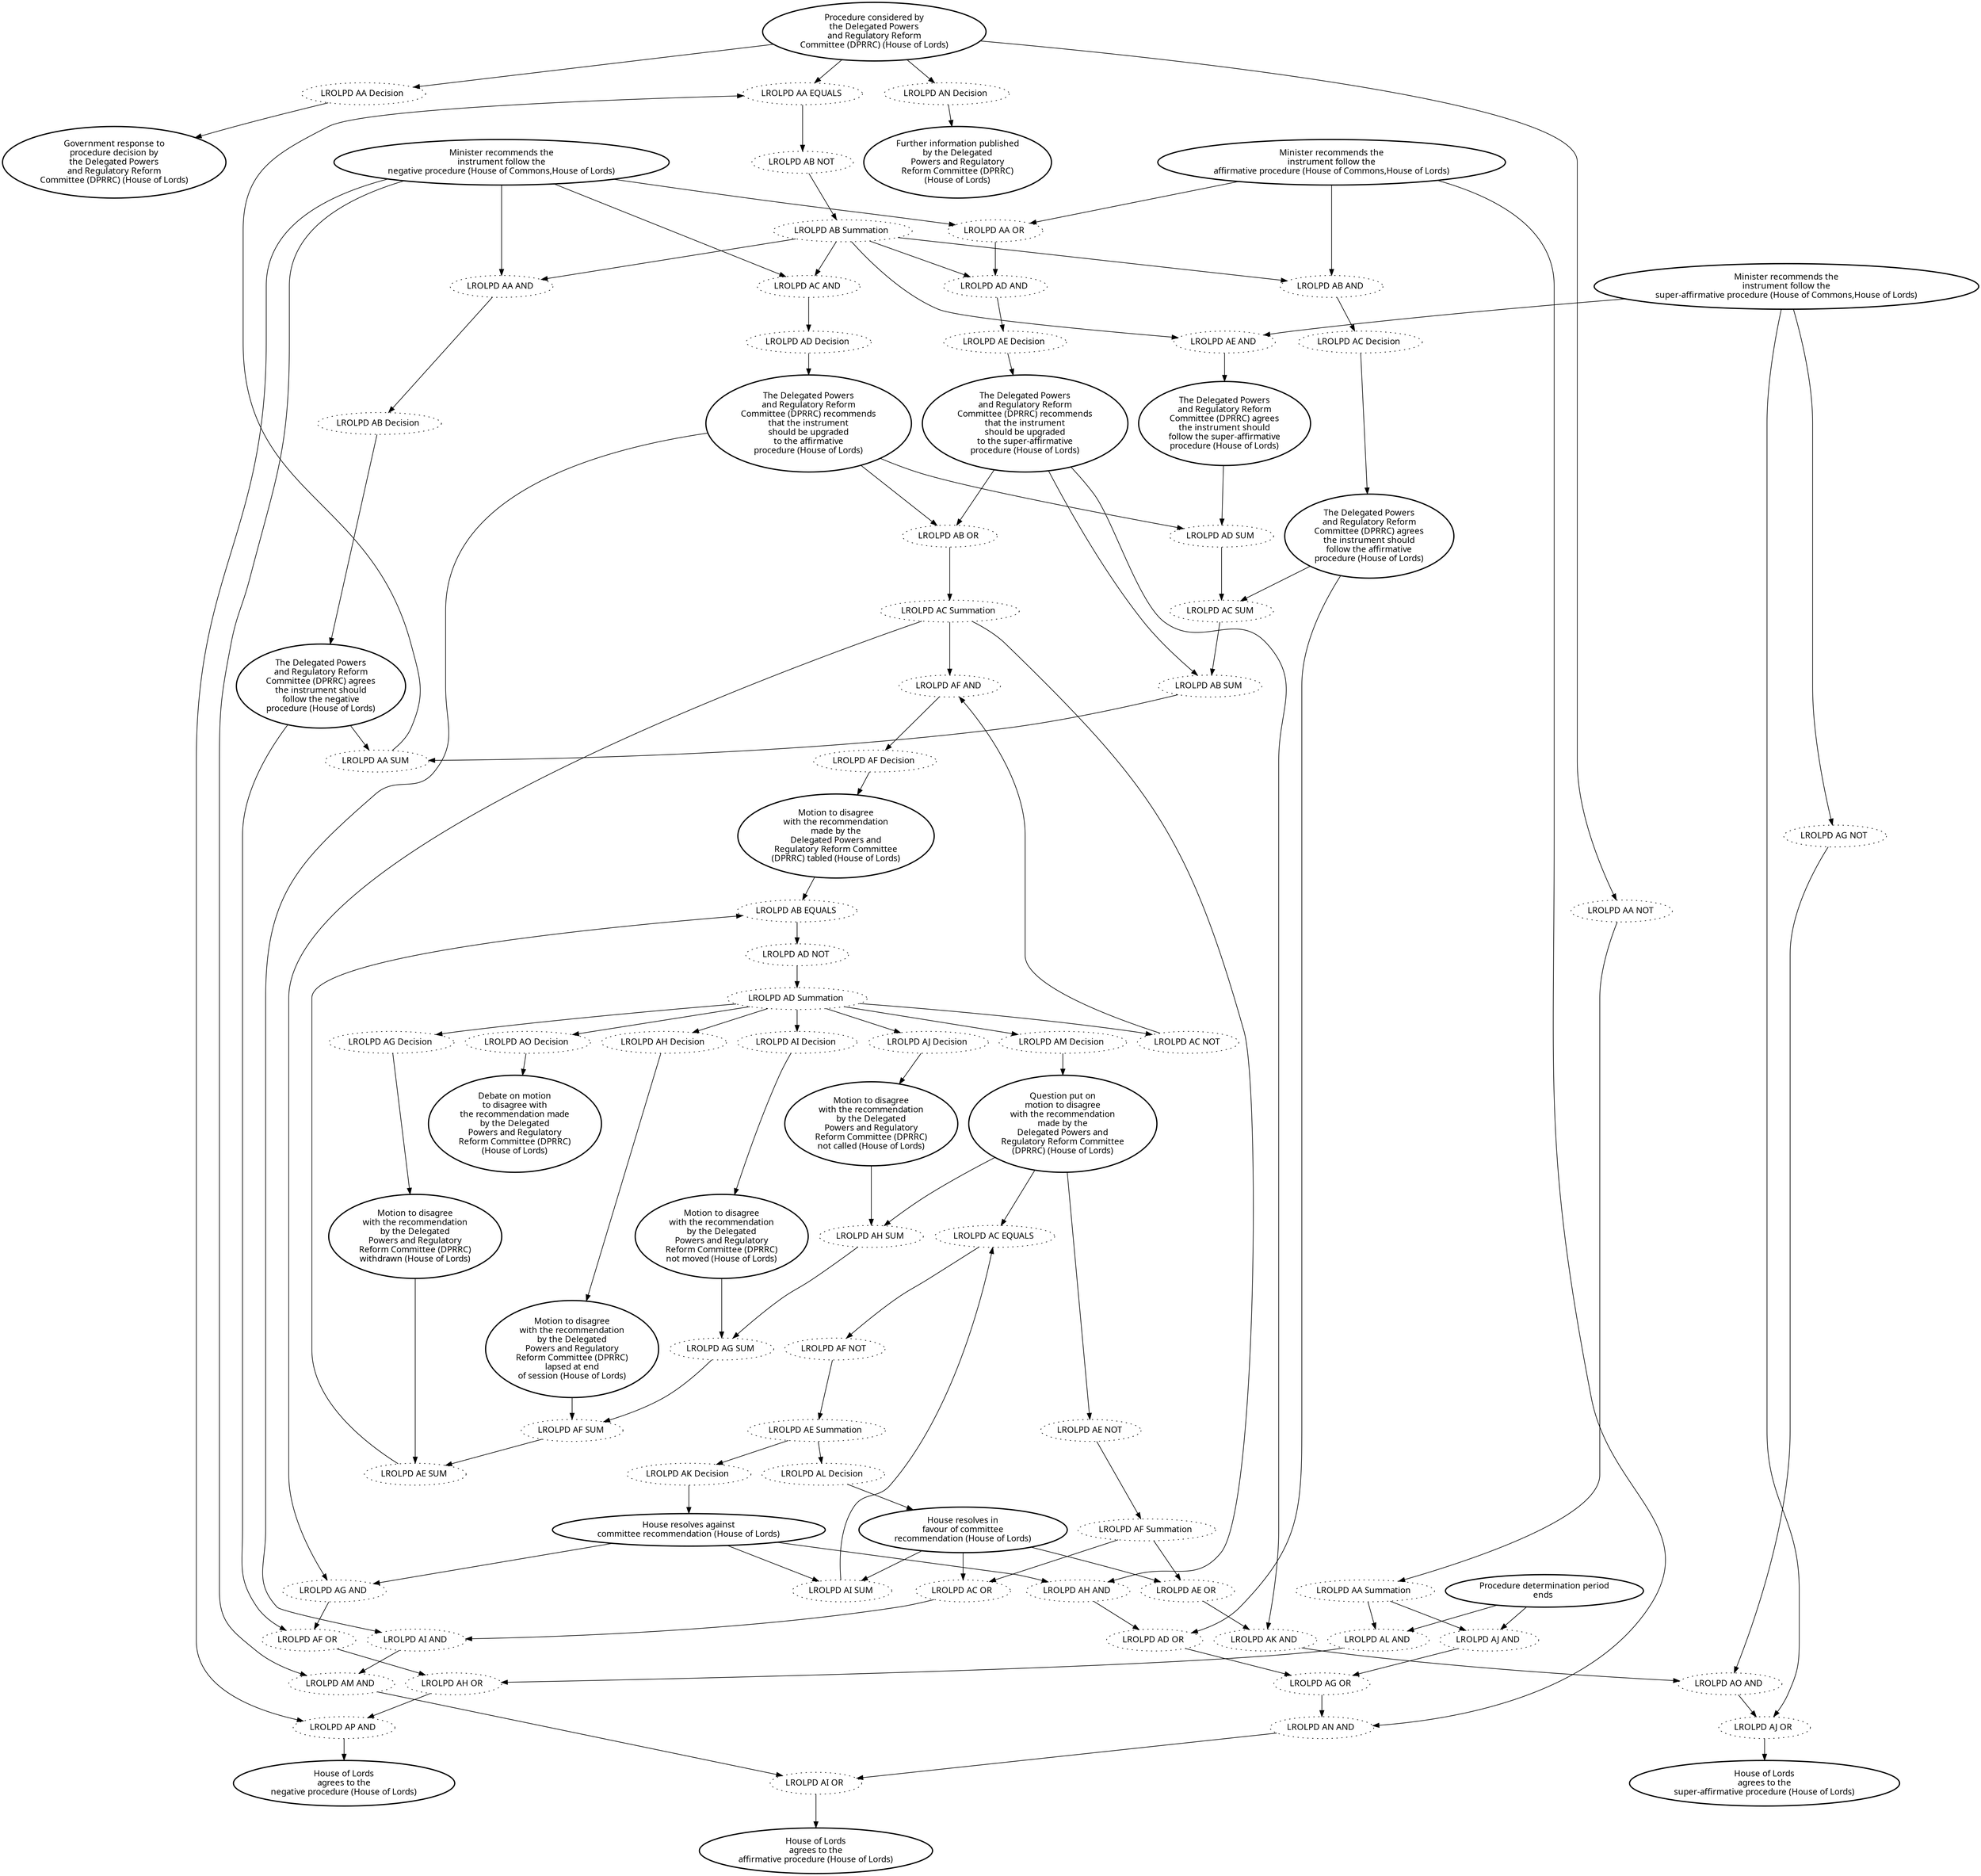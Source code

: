 digraph{graph[fontname="calibri"];node[fontname="calibri"];edge[fontname="calibri"];edge [style=solid, color=black];"1670"->"1616"[label=""];edge[style=solid, color=black];edge [style=solid, color=black];"1671"->"1617"[label=""];edge[style=solid, color=black];edge [style=solid, color=black];"1672"->"1618"[label=""];edge[style=solid, color=black];edge [style=solid, color=black];"1673"->"1619"[label=""];edge[style=solid, color=black];edge [style=solid, color=black];"1674"->"1620"[label=""];edge[style=solid, color=black];edge [style=solid, color=black];"1676"->"1622"[label=""];edge[style=solid, color=black];edge [style=solid, color=black];"1677"->"1623"[label=""];edge[style=solid, color=black];edge [style=solid, color=black];"1678"->"1624"[label=""];edge[style=solid, color=black];edge [style=solid, color=black];"1679"->"1625"[label=""];edge[style=solid, color=black];edge [style=solid, color=black];"1856"->"1626"[label=""];edge[style=solid, color=black];edge [style=solid, color=black];"2282"->"1627"[label=""];edge[style=solid, color=black];edge [style=solid, color=black];"1680"->"1628"[label=""];edge[style=solid, color=black];edge [style=solid, color=black];"1681"->"1629"[label=""];edge[style=solid, color=black];edge [style=solid, color=black];"1663"->"1630"[label=""];edge[style=solid, color=black];edge [style=solid, color=black];"1664"->"1631"[label=""];edge[style=solid, color=black];edge [style=solid, color=black];"1654"->"1632"[label=""];edge[style=solid, color=black];edge [style=solid, color=black];"1666"->"1633"[label=""];edge[style=solid, color=black];edge [style=solid, color=black];"1668"->"1634"[label=""];edge[style=solid, color=black];edge [style=solid, color=black];"1667"->"1635"[label=""];edge[style=solid, color=black];edge [style=solid, color=black];"1631"->"1637"[label=""];edge[style=solid, color=black];edge [style=solid, color=black];"1612"->"1637"[label=""];edge[style=solid, color=black];edge [style=solid, color=black];"1631"->"1638"[label=""];edge[style=solid, color=black];edge [style=solid, color=black];"1613"->"1638"[label=""];edge[style=solid, color=black];edge [style=solid, color=black];"1631"->"1639"[label=""];edge[style=solid, color=black];edge [style=solid, color=black];"1612"->"1639"[label=""];edge[style=solid, color=black];edge [style=solid, color=black];"1631"->"1640"[label=""];edge[style=solid, color=black];edge [style=solid, color=black];"1653"->"1640"[label=""];edge[style=solid, color=black];edge [style=solid, color=black];"1631"->"1641"[label=""];edge[style=solid, color=black];edge [style=solid, color=black];"1614"->"1641"[label=""];edge[style=solid, color=black];edge [style=solid, color=black];"1632"->"1642"[label=""];edge[style=solid, color=black];edge [style=solid, color=black];"1665"->"1642"[label=""];edge[style=solid, color=black];edge [style=solid, color=black];"1632"->"1643"[label=""];edge[style=solid, color=black];edge [style=solid, color=black];"1628"->"1643"[label=""];edge[style=solid, color=black];edge [style=solid, color=black];"1632"->"1644"[label=""];edge[style=solid, color=black];edge [style=solid, color=black];"1628"->"1644"[label=""];edge[style=solid, color=black];edge [style=solid, color=black];"1619"->"1645"[label=""];edge[style=solid, color=black];edge [style=solid, color=black];"1655"->"1645"[label=""];edge[style=solid, color=black];edge [style=solid, color=black];"1630"->"1646"[label=""];edge[style=solid, color=black];edge [style=solid, color=black];"2276"->"1646"[label=""];edge[style=solid, color=black];edge [style=solid, color=black];"1620"->"1647"[label=""];edge[style=solid, color=black];edge [style=solid, color=black];"1657"->"1647"[label=""];edge[style=solid, color=black];edge [style=solid, color=black];"1630"->"1648"[label=""];edge[style=solid, color=black];edge [style=solid, color=black];"2276"->"1648"[label=""];edge[style=solid, color=black];edge [style=solid, color=black];"1612"->"1649"[label=""];edge[style=solid, color=black];edge [style=solid, color=black];"1645"->"1649"[label=""];edge[style=solid, color=black];edge [style=solid, color=black];"1613"->"1650"[label=""];edge[style=solid, color=black];edge [style=solid, color=black];"1659"->"1650"[label=""];edge[style=solid, color=black];edge [style=solid, color=black];"1647"->"1651"[label=""];edge[style=solid, color=black];edge [style=solid, color=black];"1669"->"1651"[label=""];edge[style=solid, color=black];edge [style=solid, color=black];"1612"->"1652"[label=""];edge[style=solid, color=black];edge [style=solid, color=black];"1660"->"1652"[label=""];edge[style=solid, color=black];edge [style=solid, color=black];"1612"->"1653"[label=""];edge[style=solid, color=black];edge [style=solid, color=black];"1613"->"1653"[label=""];edge[style=solid, color=black];edge [style=solid, color=black];"1619"->"1654"[label=""];edge[style=solid, color=black];edge [style=solid, color=black];"1620"->"1654"[label=""];edge[style=solid, color=black];edge [style=solid, color=black];"1635"->"1655"[label=""];edge[style=solid, color=black];edge [style=solid, color=black];"1629"->"1655"[label=""];edge[style=solid, color=black];edge [style=solid, color=black];"1618"->"1656"[label=""];edge[style=solid, color=black];edge [style=solid, color=black];"1644"->"1656"[label=""];edge[style=solid, color=black];edge [style=solid, color=black];"1635"->"1657"[label=""];edge[style=solid, color=black];edge [style=solid, color=black];"1629"->"1657"[label=""];edge[style=solid, color=black];edge [style=solid, color=black];"1617"->"1658"[label=""];edge[style=solid, color=black];edge [style=solid, color=black];"1643"->"1658"[label=""];edge[style=solid, color=black];edge [style=solid, color=black];"1656"->"1659"[label=""];edge[style=solid, color=black];edge [style=solid, color=black];"1646"->"1659"[label=""];edge[style=solid, color=black];edge [style=solid, color=black];"1658"->"1660"[label=""];edge[style=solid, color=black];edge [style=solid, color=black];"1648"->"1660"[label=""];edge[style=solid, color=black];edge [style=solid, color=black];"1649"->"1661"[label=""];edge[style=solid, color=black];edge [style=solid, color=black];"1650"->"1661"[label=""];edge[style=solid, color=black];edge [style=solid, color=black];"1614"->"1662"[label=""];edge[style=solid, color=black];edge [style=solid, color=black];"1651"->"1662"[label=""];edge[style=solid, color=black];edge [style=solid, color=black];"1615"->"1663"[label=""];edge[style=solid, color=black];edge [style=solid, color=black];"1691"->"1664"[label=""];edge[style=solid, color=black];edge [style=solid, color=black];"1633"->"1665"[label=""];edge[style=solid, color=black];edge [style=solid, color=black];"1692"->"1666"[label=""];edge[style=solid, color=black];edge [style=solid, color=black];"1627"->"1667"[label=""];edge[style=solid, color=black];edge [style=solid, color=black];"1693"->"1668"[label=""];edge[style=solid, color=black];edge [style=solid, color=black];"1614"->"1669"[label=""];edge[style=solid, color=black];edge [style=solid, color=black];"1615"->"1670"[label=""];edge[style=solid, color=black];edge [style=solid, color=black];"1637"->"1671"[label=""];edge[style=solid, color=black];edge [style=solid, color=black];"1638"->"1672"[label=""];edge[style=solid, color=black];edge [style=solid, color=black];"1639"->"1673"[label=""];edge[style=solid, color=black];edge [style=solid, color=black];"1640"->"1674"[label=""];edge[style=solid, color=black];edge [style=solid, color=black];"1642"->"1675"[label=""];edge[style=solid, color=black];edge [style=solid, color=black];"1633"->"1676"[label=""];edge[style=solid, color=black];edge [style=solid, color=black];"1633"->"1677"[label=""];edge[style=solid, color=black];edge [style=solid, color=black];"1633"->"1678"[label=""];edge[style=solid, color=black];edge [style=solid, color=black];"1633"->"1679"[label=""];edge[style=solid, color=black];edge [style=solid, color=black];"1634"->"1680"[label=""];edge[style=solid, color=black];edge [style=solid, color=black];"1634"->"1681"[label=""];edge[style=solid, color=black];edge [style=solid, color=black];"1617"->"1682"[label=""];edge[style=solid, color=black];edge [style=solid, color=black];"1683"->"1682"[label=""];edge[style=solid, color=black];edge [style=solid, color=black];"1620"->"1683"[label=""];edge[style=solid, color=black];edge [style=solid, color=black];"1684"->"1683"[label=""];edge[style=solid, color=black];edge [style=solid, color=black];"1618"->"1684"[label=""];edge[style=solid, color=black];edge [style=solid, color=black];"1685"->"1684"[label=""];edge[style=solid, color=black];edge [style=solid, color=black];"2280"->"1685"[label=""];edge[style=solid, color=black];edge [style=solid, color=black];"1619"->"1685"[label=""];edge[style=solid, color=black];edge [style=solid, color=black];"1622"->"1686"[label=""];edge[style=solid, color=black];edge [style=solid, color=black];"1687"->"1686"[label=""];edge[style=solid, color=black];edge [style=solid, color=black];"1623"->"1687"[label=""];edge[style=solid, color=black];edge [style=solid, color=black];"1688"->"1687"[label=""];edge[style=solid, color=black];edge [style=solid, color=black];"1624"->"1688"[label=""];edge[style=solid, color=black];edge [style=solid, color=black];"1689"->"1688"[label=""];edge[style=solid, color=black];edge [style=solid, color=black];"1627"->"1689"[label=""];edge[style=solid, color=black];edge [style=solid, color=black];"1625"->"1689"[label=""];edge[style=solid, color=black];edge [style=solid, color=black];"1628"->"1690"[label=""];edge[style=solid, color=black];edge [style=solid, color=black];"1629"->"1690"[label=""];edge[style=solid, color=black];edge [style=solid, color=black];"1615"->"1691"[label=""];edge[style=solid, color=black];edge [style=solid, color=black];"1682"->"1691"[label=""];edge[style=solid, color=black];edge [style=solid, color=black];"1686"->"1692"[label=""];edge[style=solid, color=black];edge [style=solid, color=black];"2283"->"1692"[label=""];edge[style=solid, color=black];edge [style=solid, color=black];"1627"->"1693"[label=""];edge[style=solid, color=black];edge [style=solid, color=black];"1690"->"1693"[label=""];edge[style=solid, color=black];edge [style=solid, color=black];"1652"->"1850"[label=""];edge[style=solid, color=black];edge [style=solid, color=black];"1661"->"1851"[label=""];edge[style=solid, color=black];edge [style=solid, color=black];"1662"->"1852"[label=""];edge[style=solid, color=black];edge [style=solid, color=black];"1854"->"1853"[label=""];edge[style=solid, color=black];edge [style=solid, color=black];"1615"->"1854"[label=""];edge[style=solid, color=black];edge [style=solid, color=black];"1633"->"1856"[label=""];edge[style=solid, color=black];edge [style=solid, color=black];"1641"->"2280"[label=""];edge[style=solid, color=black];edge [style=solid, color=black];"1633"->"2282"[label=""];edge[style=solid, color=black];edge [style=solid, color=black];"1675"->"2283"[label=""];edge[style=solid, color=black];"1670" [label="LROLPD AA Decision ", style=dotted];"1671" [label="LROLPD AB Decision ", style=dotted];"1672" [label="LROLPD AC Decision ", style=dotted];"1673" [label="LROLPD AD Decision ", style=dotted];"1674" [label="LROLPD AE Decision ", style=dotted];"1676" [label="LROLPD AG Decision ", style=dotted];"1677" [label="LROLPD AH Decision ", style=dotted];"1678" [label="LROLPD AI Decision ", style=dotted];"1679" [label="LROLPD AJ Decision ", style=dotted];"1856" [label="LROLPD AO Decision ", style=dotted];"2282" [label="LROLPD AM Decision ", style=dotted];"1680" [label="LROLPD AK Decision ", style=dotted];"1681" [label="LROLPD AL Decision ", style=dotted];"1663" [label="LROLPD AA NOT ", style=dotted];"1664" [label="LROLPD AB NOT ", style=dotted];"1654" [label="LROLPD AB OR ", style=dotted];"1666" [label="LROLPD AD NOT ", style=dotted];"1668" [label="LROLPD AF NOT ", style=dotted];"1667" [label="LROLPD AE NOT ", style=dotted];"1631" [label="LROLPD AB Summation ", style=dotted];"1612" [label="Minister recommends the\ninstrument follow the\nnegative procedure (House of Commons,House of Lords)", style=bold];"1613" [label="Minister recommends the\ninstrument follow the\naffirmative procedure (House of Commons,House of Lords)", style=bold];"1653" [label="LROLPD AA OR ", style=dotted];"1614" [label="Minister recommends the\ninstrument follow the\nsuper-affirmative procedure (House of Commons,House of Lords)", style=bold];"1632" [label="LROLPD AC Summation ", style=dotted];"1665" [label="LROLPD AC NOT ", style=dotted];"1628" [label="House resolves against\ncommittee recommendation (House of Lords)", style=bold];"1619" [label="The Delegated Powers\nand Regulatory Reform\nCommittee (DPRRC) recommends\nthat the instrument\nshould be upgraded\nto the affirmative\nprocedure (House of Lords)", style=bold];"1655" [label="LROLPD AC OR ", style=dotted];"1630" [label="LROLPD AA Summation ", style=dotted];"2276" [label="Procedure determination period\nends ", style=bold];"1620" [label="The Delegated Powers\nand Regulatory Reform\nCommittee (DPRRC) recommends\nthat the instrument\nshould be upgraded\nto the super-affirmative\nprocedure (House of Lords)", style=bold];"1657" [label="LROLPD AE OR ", style=dotted];"1645" [label="LROLPD AI AND ", style=dotted];"1659" [label="LROLPD AG OR ", style=dotted];"1647" [label="LROLPD AK AND ", style=dotted];"1669" [label="LROLPD AG NOT ", style=dotted];"1660" [label="LROLPD AH OR ", style=dotted];"1635" [label="LROLPD AF Summation ", style=dotted];"1629" [label="House resolves in\nfavour of committee\nrecommendation (House of Lords)", style=bold];"1618" [label="The Delegated Powers\nand Regulatory Reform\nCommittee (DPRRC) agrees\nthe instrument should\nfollow the affirmative\nprocedure (House of Lords)", style=bold];"1644" [label="LROLPD AH AND ", style=dotted];"1617" [label="The Delegated Powers\nand Regulatory Reform\nCommittee (DPRRC) agrees\nthe instrument should\nfollow the negative\nprocedure (House of Lords)", style=bold];"1643" [label="LROLPD AG AND ", style=dotted];"1656" [label="LROLPD AD OR ", style=dotted];"1646" [label="LROLPD AJ AND ", style=dotted];"1658" [label="LROLPD AF OR ", style=dotted];"1648" [label="LROLPD AL AND ", style=dotted];"1649" [label="LROLPD AM AND ", style=dotted];"1650" [label="LROLPD AN AND ", style=dotted];"1651" [label="LROLPD AO AND ", style=dotted];"1615" [label="Procedure considered by\nthe Delegated Powers\nand Regulatory Reform\nCommittee (DPRRC) (House of Lords)", style=bold];"1691" [label="LROLPD AA EQUALS ", style=dotted];"1633" [label="LROLPD AD Summation ", style=dotted];"1692" [label="LROLPD AB EQUALS ", style=dotted];"1627" [label="Question put on\nmotion to disagree\nwith the recommendation\nmade by the\nDelegated Powers and\nRegulatory Reform Committee\n(DPRRC) (House of Lords)", style=bold];"1693" [label="LROLPD AC EQUALS ", style=dotted];"1637" [label="LROLPD AA AND ", style=dotted];"1638" [label="LROLPD AB AND ", style=dotted];"1639" [label="LROLPD AC AND ", style=dotted];"1640" [label="LROLPD AD AND ", style=dotted];"1642" [label="LROLPD AF AND ", style=dotted];"1634" [label="LROLPD AE Summation ", style=dotted];"1683" [label="LROLPD AB SUM ", style=dotted];"1684" [label="LROLPD AC SUM ", style=dotted];"1685" [label="LROLPD AD SUM ", style=dotted];"2280" [label="The Delegated Powers\nand Regulatory Reform\nCommittee (DPRRC) agrees\nthe instrument should\nfollow the super-affirmative\nprocedure (House of Lords)", style=bold];"1622" [label="Motion to disagree\nwith the recommendation\nby the Delegated\nPowers and Regulatory\nReform Committee (DPRRC)\nwithdrawn (House of Lords)", style=bold];"1687" [label="LROLPD AF SUM ", style=dotted];"1623" [label="Motion to disagree\nwith the recommendation\nby the Delegated\nPowers and Regulatory\nReform Committee (DPRRC)\nlapsed at end\nof session (House of Lords)", style=bold];"1688" [label="LROLPD AG SUM ", style=dotted];"1624" [label="Motion to disagree\nwith the recommendation\nby the Delegated\nPowers and Regulatory\nReform Committee (DPRRC)\nnot moved (House of Lords)", style=bold];"1689" [label="LROLPD AH SUM ", style=dotted];"1625" [label="Motion to disagree\nwith the recommendation\nby the Delegated\nPowers and Regulatory\nReform Committee (DPRRC)\nnot called (House of Lords)", style=bold];"1682" [label="LROLPD AA SUM ", style=dotted];"1686" [label="LROLPD AE SUM ", style=dotted];"2283" [label="Motion to disagree\nwith the recommendation\nmade by the\nDelegated Powers and\nRegulatory Reform Committee\n(DPRRC) tabled (House of Lords)", style=bold];"1690" [label="LROLPD AI SUM ", style=dotted];"1652" [label="LROLPD AP AND ", style=dotted];"1661" [label="LROLPD AI OR ", style=dotted];"1662" [label="LROLPD AJ OR ", style=dotted];"1854" [label="LROLPD AN Decision ", style=dotted];"1641" [label="LROLPD AE AND ", style=dotted];"1675" [label="LROLPD AF Decision ", style=dotted];"1616" [label="Government response to\nprocedure decision by\nthe Delegated Powers\nand Regulatory Reform\nCommittee (DPRRC) (House of Lords)", style=bold];"1626" [label="Debate on motion\nto disagree with\nthe recommendation made\nby the Delegated\nPowers and Regulatory\nReform Committee (DPRRC)\n(House of Lords)", style=bold];"1850" [label="House of Lords\nagrees to the\nnegative procedure (House of Lords)", style=bold];"1851" [label="House of Lords\nagrees to the\naffirmative procedure (House of Lords)", style=bold];"1852" [label="House of Lords\nagrees to the\nsuper-affirmative procedure (House of Lords)", style=bold];"1853" [label="Further information published\nby the Delegated\nPowers and Regulatory\nReform Committee (DPRRC)\n(House of Lords)", style=bold];}